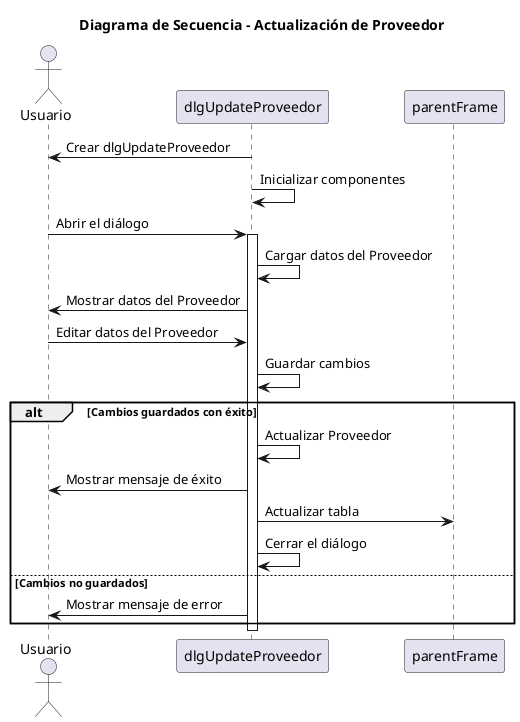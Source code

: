 @startuml

title Diagrama de Secuencia - Actualización de Proveedor

actor Usuario
dlgUpdateProveedor -> Usuario: Crear dlgUpdateProveedor
dlgUpdateProveedor -> dlgUpdateProveedor: Inicializar componentes
Usuario -> dlgUpdateProveedor: Abrir el diálogo

activate dlgUpdateProveedor

dlgUpdateProveedor -> dlgUpdateProveedor: Cargar datos del Proveedor
dlgUpdateProveedor -> Usuario: Mostrar datos del Proveedor
Usuario -> dlgUpdateProveedor: Editar datos del Proveedor
dlgUpdateProveedor -> dlgUpdateProveedor: Guardar cambios

alt Cambios guardados con éxito
    dlgUpdateProveedor -> dlgUpdateProveedor: Actualizar Proveedor
    dlgUpdateProveedor -> Usuario: Mostrar mensaje de éxito
    dlgUpdateProveedor -> parentFrame: Actualizar tabla
    dlgUpdateProveedor -> dlgUpdateProveedor: Cerrar el diálogo
else Cambios no guardados
    dlgUpdateProveedor -> Usuario: Mostrar mensaje de error
end

deactivate dlgUpdateProveedor

@enduml
